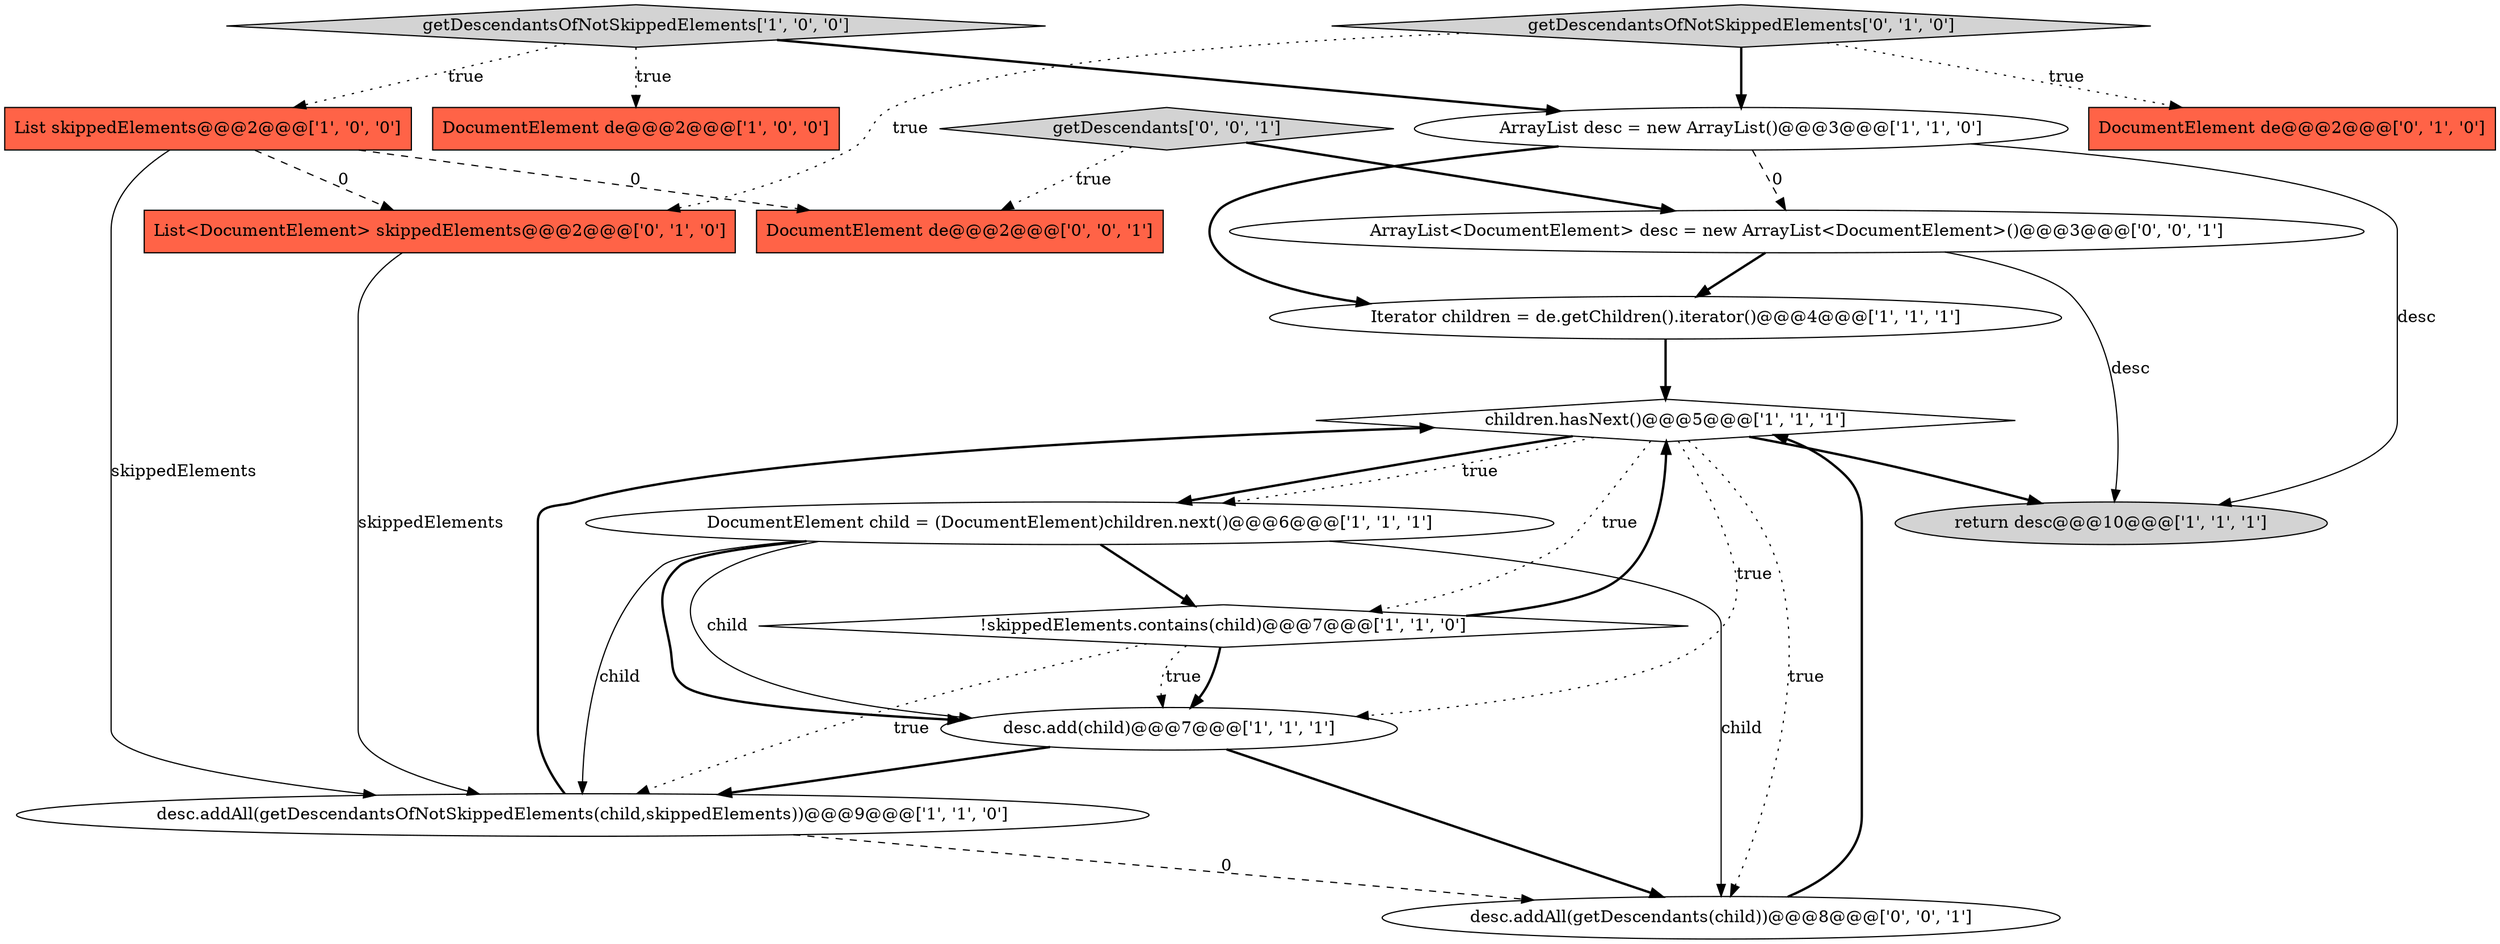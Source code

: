 digraph {
9 [style = filled, label = "children.hasNext()@@@5@@@['1', '1', '1']", fillcolor = white, shape = diamond image = "AAA0AAABBB1BBB"];
15 [style = filled, label = "DocumentElement de@@@2@@@['0', '0', '1']", fillcolor = tomato, shape = box image = "AAA0AAABBB3BBB"];
4 [style = filled, label = "return desc@@@10@@@['1', '1', '1']", fillcolor = lightgray, shape = ellipse image = "AAA0AAABBB1BBB"];
5 [style = filled, label = "DocumentElement de@@@2@@@['1', '0', '0']", fillcolor = tomato, shape = box image = "AAA0AAABBB1BBB"];
11 [style = filled, label = "DocumentElement de@@@2@@@['0', '1', '0']", fillcolor = tomato, shape = box image = "AAA0AAABBB2BBB"];
17 [style = filled, label = "desc.addAll(getDescendants(child))@@@8@@@['0', '0', '1']", fillcolor = white, shape = ellipse image = "AAA0AAABBB3BBB"];
14 [style = filled, label = "getDescendants['0', '0', '1']", fillcolor = lightgray, shape = diamond image = "AAA0AAABBB3BBB"];
2 [style = filled, label = "desc.addAll(getDescendantsOfNotSkippedElements(child,skippedElements))@@@9@@@['1', '1', '0']", fillcolor = white, shape = ellipse image = "AAA0AAABBB1BBB"];
8 [style = filled, label = "getDescendantsOfNotSkippedElements['1', '0', '0']", fillcolor = lightgray, shape = diamond image = "AAA0AAABBB1BBB"];
7 [style = filled, label = "List skippedElements@@@2@@@['1', '0', '0']", fillcolor = tomato, shape = box image = "AAA1AAABBB1BBB"];
12 [style = filled, label = "getDescendantsOfNotSkippedElements['0', '1', '0']", fillcolor = lightgray, shape = diamond image = "AAA0AAABBB2BBB"];
13 [style = filled, label = "List<DocumentElement> skippedElements@@@2@@@['0', '1', '0']", fillcolor = tomato, shape = box image = "AAA1AAABBB2BBB"];
3 [style = filled, label = "!skippedElements.contains(child)@@@7@@@['1', '1', '0']", fillcolor = white, shape = diamond image = "AAA0AAABBB1BBB"];
1 [style = filled, label = "desc.add(child)@@@7@@@['1', '1', '1']", fillcolor = white, shape = ellipse image = "AAA0AAABBB1BBB"];
10 [style = filled, label = "DocumentElement child = (DocumentElement)children.next()@@@6@@@['1', '1', '1']", fillcolor = white, shape = ellipse image = "AAA0AAABBB1BBB"];
0 [style = filled, label = "Iterator children = de.getChildren().iterator()@@@4@@@['1', '1', '1']", fillcolor = white, shape = ellipse image = "AAA0AAABBB1BBB"];
6 [style = filled, label = "ArrayList desc = new ArrayList()@@@3@@@['1', '1', '0']", fillcolor = white, shape = ellipse image = "AAA0AAABBB1BBB"];
16 [style = filled, label = "ArrayList<DocumentElement> desc = new ArrayList<DocumentElement>()@@@3@@@['0', '0', '1']", fillcolor = white, shape = ellipse image = "AAA0AAABBB3BBB"];
14->16 [style = bold, label=""];
0->9 [style = bold, label=""];
16->0 [style = bold, label=""];
3->1 [style = bold, label=""];
3->2 [style = dotted, label="true"];
6->4 [style = solid, label="desc"];
9->4 [style = bold, label=""];
17->9 [style = bold, label=""];
9->17 [style = dotted, label="true"];
8->7 [style = dotted, label="true"];
10->3 [style = bold, label=""];
13->2 [style = solid, label="skippedElements"];
8->6 [style = bold, label=""];
6->0 [style = bold, label=""];
2->9 [style = bold, label=""];
9->10 [style = bold, label=""];
12->6 [style = bold, label=""];
2->17 [style = dashed, label="0"];
1->17 [style = bold, label=""];
12->11 [style = dotted, label="true"];
3->9 [style = bold, label=""];
14->15 [style = dotted, label="true"];
12->13 [style = dotted, label="true"];
6->16 [style = dashed, label="0"];
16->4 [style = solid, label="desc"];
8->5 [style = dotted, label="true"];
9->1 [style = dotted, label="true"];
7->13 [style = dashed, label="0"];
7->15 [style = dashed, label="0"];
1->2 [style = bold, label=""];
10->1 [style = bold, label=""];
9->10 [style = dotted, label="true"];
10->2 [style = solid, label="child"];
7->2 [style = solid, label="skippedElements"];
3->1 [style = dotted, label="true"];
9->3 [style = dotted, label="true"];
10->17 [style = solid, label="child"];
10->1 [style = solid, label="child"];
}
